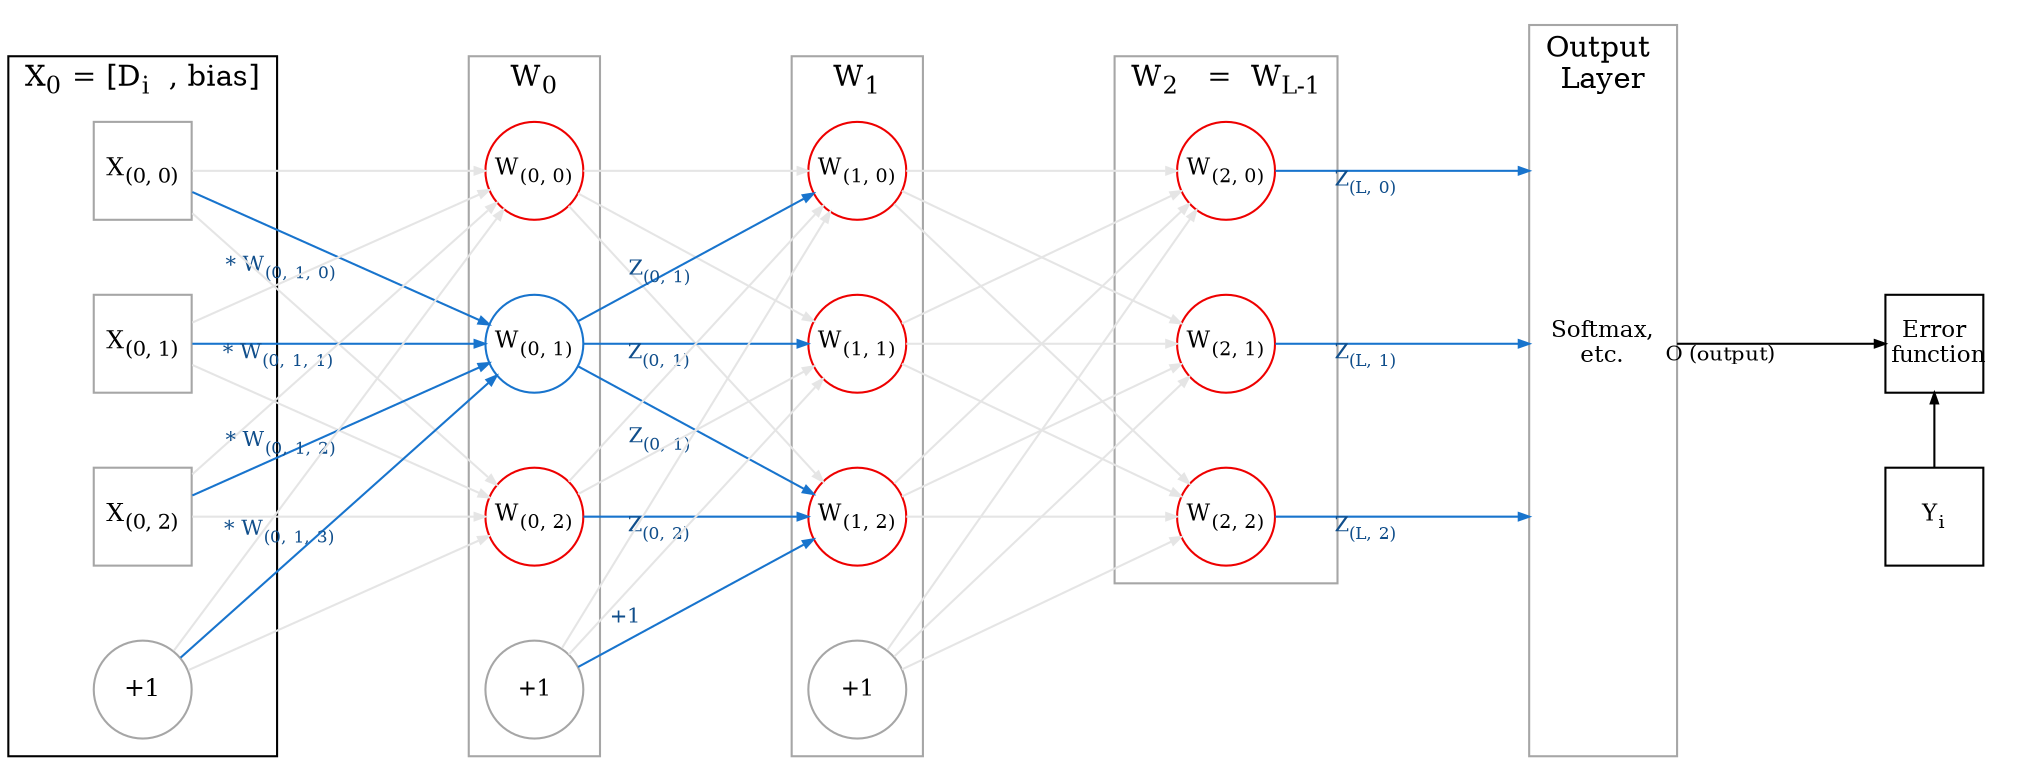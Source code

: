digraph NeuralNetwork {

    rankdir=LR;
    ranksep=1.5;
    newrank=true;
    splines=line;
    nodesep=0.5;
    forcelabels=true;
    node[
        // label="",
        fixedsize=true, 
        width=0.65,
        height=0.65,
        fontsize=11, 
        shape=circle
    ];
    edge[color=gray90, arrowsize=0.5, fontsize = 10];
    compound=true;
    
    subgraph cluster_X {
        label=<X<sub>0</sub> = [D<sub>i</sub>  , bias]>;
        node [style=solid, color=grey65, shape=square, fontsize=12];
        // Nodes:
        x0 [label=<X<sub>(0, 0)</sub>>]
        x1 [label=<X<sub>(0, 1)</sub>>]
        x2 [label=<X<sub>(0, 2)</sub>>]
        x_bias [label="+1", color=grey65, shape=circle]
    }

    subgraph cluster_W_0 {
		label = <W<sub>0</sub>>;
		color=grey65;
        // Nodes:
		node [style=solid, color=red2];
        w00 [label=<W<sub>(0, 0)</sub>>];
		w01 [label=<W<sub>(0, 1)</sub>>, color=dodgerblue3];
        w02 [label=<W<sub>(0, 2)</sub>>];
        w0_bias [label="+1", color=grey65]
	}

    subgraph cluster_W_1 {
		label = <W<sub>1</sub>>;
		color=grey65;
        // Nodes:
		node [style=solid, color=red2];
        w10 [label=<W<sub>(1, 0)</sub>>];
		w11 [label=<W<sub>(1, 1)</sub>>];
        w12 [label=<W<sub>(1, 2)</sub>>];
        w1_bias [label="+1", color=grey65]
	}

    subgraph cluster_W_2 {
		label = <W<sub>2</sub>   =  W<sub>L-1</sub>>;
		color=grey65;
        // Nodes:
		node [style=solid, color=red2];
        w20 [label=<W<sub>(2, 0)</sub>>];
		w21 [label=<W<sub>(2, 1)</sub>>];
        w22 [label=<W<sub>(2, 2)</sub>>];
        // w2_bias [label="", style=invis]
	}

    subgraph cluster_W_2_bias {
		label=""
        color=white;
        w2_bias [label="", style=invis]
	}



    subgraph cluster_output_layer {
		label = "Output \nLayer";
		color=grey65;
        // Nodes:
		node [style=solid, shape=none];
        o0 [label=""]
        o1 [label="Softmax,\netc."]
        o2 [label=""]
        o3 [label=""]
	}

    subgraph cluster_error_function {
        rank=same;
        color=white;
        label="";
        node [style=solid, color=black, shape=square];
        e0 [style=invis]
        e1 [label="Error\n function"]
        y [label=<Y<sub>i</sub>>]
        e3 [style=invis]
        {
            e3 -> y [style=invis]
            y -> e1 [color=black]
            e1 -> e0 [style=invis]
        }
    }

    { x0 x1 x2 x_bias } -> { w00 }
    { x0 x1 x2 x_bias } -> { w02 }
    { x0 x1 x2 x_bias } -> { w0_bias } [style=invis]
    
    x0 -> w01 [xlabel=<* W<sub>(0, 1, 0)</sub>>, color=dodgerblue3, fontcolor=dodgerblue4] 
    x1 -> w01 [xlabel=<* W<sub>(0, 1, 1)</sub>>, color=dodgerblue3, fontcolor=dodgerblue4] 
    x2 -> w01 [xlabel=<* W<sub>(0, 1, 2)</sub>>, color=dodgerblue3, fontcolor=dodgerblue4] 
    x_bias -> w01 [xlabel=<* W<sub>(0, 1, 3)</sub>>, color=dodgerblue3, fontcolor=dodgerblue4] 

    // Between W0 and W1:
    { w00 } -> { w10 w11 w12 }
    w02 -> w10 
    w02 -> w11 
    w01 -> w10 [xlabel=<Z<sub>(0, 1)</sub>>, color=dodgerblue3, fontcolor=dodgerblue4]
    w01 -> w11 [xlabel=<Z<sub>(0, 1)</sub>>, color=dodgerblue3, fontcolor=dodgerblue4]
    w01 -> w12 [xlabel=<Z<sub>(0, 1)</sub>>, color=dodgerblue3, fontcolor=dodgerblue4]
    { w00 w01 w02 w0_bias } -> { w1_bias } [style=invis]
    w02 -> w12 [xlabel=<Z<sub>(0, 2)</sub>>, color=dodgerblue3, fontcolor=dodgerblue4]
    w0_bias -> {w10 w11}
    w0_bias -> w12 [xlabel=<+1        >, color=dodgerblue3, fontcolor=dodgerblue4]
    
    // Between W1 and W2:
    { w10 w11 w12 w1_bias} -> { w20 w21 w22 }
    
    // Between W2 and Output layer:
    { w10 w11 w12 w1_bias} -> { w2_bias } -> { o0 o1 o2 o3 } [style=invis]

    
    w20 -> o0 [lhead=cluster_output_layer, color=dodgerblue3, xlabel=<Z<sub>(L, 0)</sub>>, fontcolor=dodgerblue4]
    w20 -> {o1 o2}[style = invis]

    w21 -> o1 [lhead=cluster_output_layer, color=dodgerblue3, xlabel=<Z<sub>(L, 1)</sub>>, fontcolor=dodgerblue4]
    w21 -> {o0 o2}[style = invis]

    w22 -> o2 [lhead=cluster_output_layer, color=dodgerblue3, xlabel=<Z<sub>(L, 2)</sub>>, fontcolor=dodgerblue4]
    w22 -> {o0 o1}[style = invis]

    o1 -> e1 [color = black, ltail=cluster_output_layer, xlabel=<O (output)>]

    {
        rank=same;
        x_bias
        -> 
        x2
        -> 
        x1 
        -> 
        x0 
        [style=invis]
    }

    {
        rank=same;
        w0_bias 
        -> 
        w02 
        -> 
        w01 
        -> 
        w00
        [style=invis]
    }

    {
        rank=same;
        w1_bias 
        -> 
        w12 
        -> 
        w11 
        -> 
        w10
        [style=invis]
    }


    {
        rank=same; 
        w2_bias 
        ->
        w22 [style=invis]
         
        w21 
        -> 
        w20
        [style=invis]
    }

     {
        rank=same;
        o3 -> o2 -> o1 -> o0
        [style=invis]
    }
}